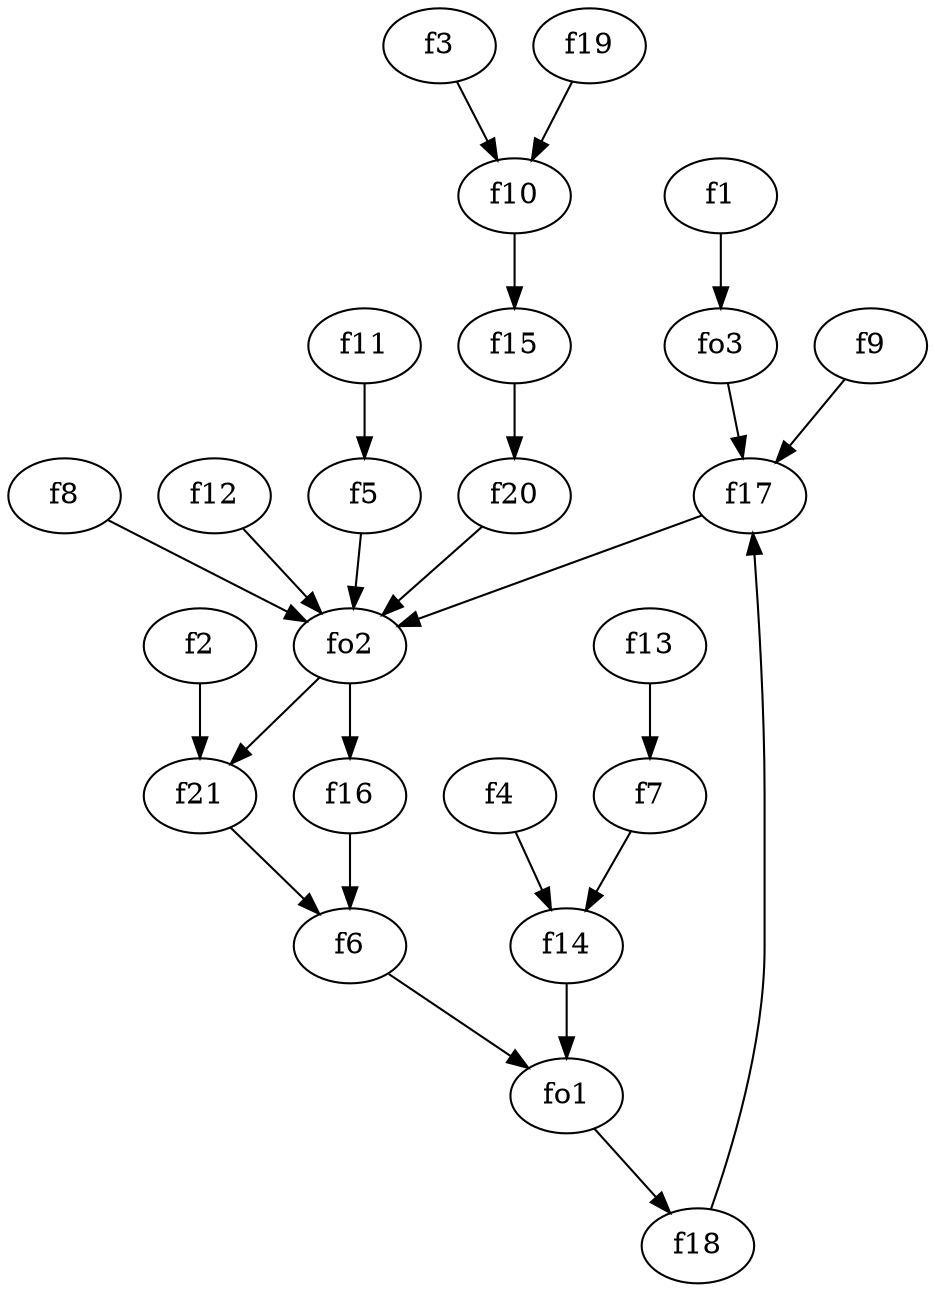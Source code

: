 strict digraph  {
f1;
f2;
f3;
f4;
f5;
f6;
f7;
f8;
f9;
f10;
f11;
f12;
f13;
f14;
f15;
f16;
f17;
f18;
f19;
f20;
f21;
fo1;
fo2;
fo3;
f1 -> fo3  [weight=2];
f2 -> f21  [weight=2];
f3 -> f10  [weight=2];
f4 -> f14  [weight=2];
f5 -> fo2  [weight=2];
f6 -> fo1  [weight=2];
f7 -> f14  [weight=2];
f8 -> fo2  [weight=2];
f9 -> f17  [weight=2];
f10 -> f15  [weight=2];
f11 -> f5  [weight=2];
f12 -> fo2  [weight=2];
f13 -> f7  [weight=2];
f14 -> fo1  [weight=2];
f15 -> f20  [weight=2];
f16 -> f6  [weight=2];
f17 -> fo2  [weight=2];
f18 -> f17  [weight=2];
f19 -> f10  [weight=2];
f20 -> fo2  [weight=2];
f21 -> f6  [weight=2];
fo1 -> f18  [weight=2];
fo2 -> f16  [weight=2];
fo2 -> f21  [weight=2];
fo3 -> f17  [weight=2];
}
